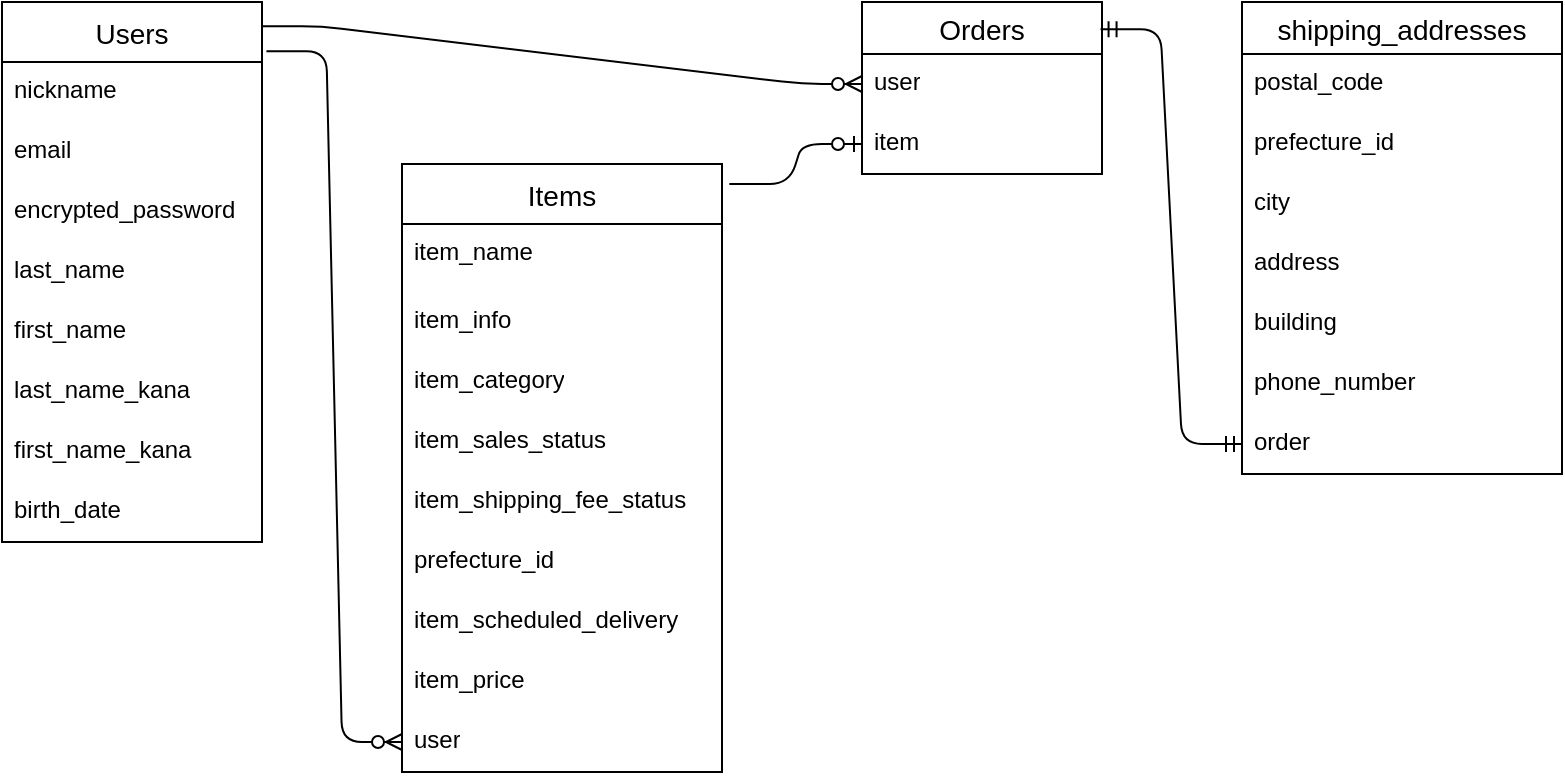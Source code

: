<mxfile>
    <diagram id="4Rv92qmcC3pDPAS-eX-5" name="ページ1">
        <mxGraphModel dx="957" dy="533" grid="1" gridSize="10" guides="1" tooltips="1" connect="1" arrows="1" fold="1" page="1" pageScale="1" pageWidth="827" pageHeight="1169" background="none" math="0" shadow="0">
            <root>
                <mxCell id="0"/>
                <mxCell id="1" parent="0"/>
                <mxCell id="8" value="shipping_addresses" style="swimlane;fontStyle=0;childLayout=stackLayout;horizontal=1;startSize=26;horizontalStack=0;resizeParent=1;resizeParentMax=0;resizeLast=0;collapsible=1;marginBottom=0;align=center;fontSize=14;" parent="1" vertex="1">
                    <mxGeometry x="640" y="40" width="160" height="236" as="geometry"/>
                </mxCell>
                <mxCell id="9" value="postal_code" style="text;strokeColor=none;fillColor=none;spacingLeft=4;spacingRight=4;overflow=hidden;rotatable=0;points=[[0,0.5],[1,0.5]];portConstraint=eastwest;fontSize=12;whiteSpace=wrap;html=1;" parent="8" vertex="1">
                    <mxGeometry y="26" width="160" height="30" as="geometry"/>
                </mxCell>
                <mxCell id="50" value="prefecture_id" style="text;strokeColor=none;fillColor=none;spacingLeft=4;spacingRight=4;overflow=hidden;rotatable=0;points=[[0,0.5],[1,0.5]];portConstraint=eastwest;fontSize=12;whiteSpace=wrap;html=1;" parent="8" vertex="1">
                    <mxGeometry y="56" width="160" height="30" as="geometry"/>
                </mxCell>
                <mxCell id="48" value="city" style="text;strokeColor=none;fillColor=none;spacingLeft=4;spacingRight=4;overflow=hidden;rotatable=0;points=[[0,0.5],[1,0.5]];portConstraint=eastwest;fontSize=12;whiteSpace=wrap;html=1;" parent="8" vertex="1">
                    <mxGeometry y="86" width="160" height="30" as="geometry"/>
                </mxCell>
                <mxCell id="49" value="address" style="text;strokeColor=none;fillColor=none;spacingLeft=4;spacingRight=4;overflow=hidden;rotatable=0;points=[[0,0.5],[1,0.5]];portConstraint=eastwest;fontSize=12;whiteSpace=wrap;html=1;" parent="8" vertex="1">
                    <mxGeometry y="116" width="160" height="30" as="geometry"/>
                </mxCell>
                <mxCell id="10" value="building" style="text;strokeColor=none;fillColor=none;spacingLeft=4;spacingRight=4;overflow=hidden;rotatable=0;points=[[0,0.5],[1,0.5]];portConstraint=eastwest;fontSize=12;whiteSpace=wrap;html=1;" parent="8" vertex="1">
                    <mxGeometry y="146" width="160" height="30" as="geometry"/>
                </mxCell>
                <mxCell id="11" value="phone_number" style="text;strokeColor=none;fillColor=none;spacingLeft=4;spacingRight=4;overflow=hidden;rotatable=0;points=[[0,0.5],[1,0.5]];portConstraint=eastwest;fontSize=12;whiteSpace=wrap;html=1;" parent="8" vertex="1">
                    <mxGeometry y="176" width="160" height="30" as="geometry"/>
                </mxCell>
                <mxCell id="61" value="order" style="text;strokeColor=none;fillColor=none;spacingLeft=4;spacingRight=4;overflow=hidden;rotatable=0;points=[[0,0.5],[1,0.5]];portConstraint=eastwest;fontSize=12;whiteSpace=wrap;html=1;" parent="8" vertex="1">
                    <mxGeometry y="206" width="160" height="30" as="geometry"/>
                </mxCell>
                <mxCell id="12" value="Items" style="swimlane;fontStyle=0;childLayout=stackLayout;horizontal=1;startSize=30;horizontalStack=0;resizeParent=1;resizeParentMax=0;resizeLast=0;collapsible=1;marginBottom=0;align=center;fontSize=14;" parent="1" vertex="1">
                    <mxGeometry x="220" y="121" width="160" height="304" as="geometry"/>
                </mxCell>
                <mxCell id="13" value="item_name" style="text;strokeColor=none;fillColor=none;spacingLeft=4;spacingRight=4;overflow=hidden;rotatable=0;points=[[0,0.5],[1,0.5]];portConstraint=eastwest;fontSize=12;whiteSpace=wrap;html=1;" parent="12" vertex="1">
                    <mxGeometry y="30" width="160" height="34" as="geometry"/>
                </mxCell>
                <mxCell id="28" value="item_info" style="text;strokeColor=none;fillColor=none;spacingLeft=4;spacingRight=4;overflow=hidden;rotatable=0;points=[[0,0.5],[1,0.5]];portConstraint=eastwest;fontSize=12;whiteSpace=wrap;html=1;" parent="12" vertex="1">
                    <mxGeometry y="64" width="160" height="30" as="geometry"/>
                </mxCell>
                <mxCell id="14" value="item_category" style="text;strokeColor=none;fillColor=none;spacingLeft=4;spacingRight=4;overflow=hidden;rotatable=0;points=[[0,0.5],[1,0.5]];portConstraint=eastwest;fontSize=12;whiteSpace=wrap;html=1;" parent="12" vertex="1">
                    <mxGeometry y="94" width="160" height="30" as="geometry"/>
                </mxCell>
                <mxCell id="33" value="item_sales_status" style="text;strokeColor=none;fillColor=none;spacingLeft=4;spacingRight=4;overflow=hidden;rotatable=0;points=[[0,0.5],[1,0.5]];portConstraint=eastwest;fontSize=12;whiteSpace=wrap;html=1;" parent="12" vertex="1">
                    <mxGeometry y="124" width="160" height="30" as="geometry"/>
                </mxCell>
                <mxCell id="30" value="item_shipping_fee_status" style="text;strokeColor=none;fillColor=none;spacingLeft=4;spacingRight=4;overflow=hidden;rotatable=0;points=[[0,0.5],[1,0.5]];portConstraint=eastwest;fontSize=12;whiteSpace=wrap;html=1;" parent="12" vertex="1">
                    <mxGeometry y="154" width="160" height="30" as="geometry"/>
                </mxCell>
                <mxCell id="29" value="prefecture_id" style="text;strokeColor=none;fillColor=none;spacingLeft=4;spacingRight=4;overflow=hidden;rotatable=0;points=[[0,0.5],[1,0.5]];portConstraint=eastwest;fontSize=12;whiteSpace=wrap;html=1;" parent="12" vertex="1">
                    <mxGeometry y="184" width="160" height="30" as="geometry"/>
                </mxCell>
                <mxCell id="31" value="item_scheduled_delivery" style="text;strokeColor=none;fillColor=none;spacingLeft=4;spacingRight=4;overflow=hidden;rotatable=0;points=[[0,0.5],[1,0.5]];portConstraint=eastwest;fontSize=12;whiteSpace=wrap;html=1;" parent="12" vertex="1">
                    <mxGeometry y="214" width="160" height="30" as="geometry"/>
                </mxCell>
                <mxCell id="32" value="item_price" style="text;strokeColor=none;fillColor=none;spacingLeft=4;spacingRight=4;overflow=hidden;rotatable=0;points=[[0,0.5],[1,0.5]];portConstraint=eastwest;fontSize=12;whiteSpace=wrap;html=1;" parent="12" vertex="1">
                    <mxGeometry y="244" width="160" height="30" as="geometry"/>
                </mxCell>
                <mxCell id="59" value="user" style="text;strokeColor=none;fillColor=none;spacingLeft=4;spacingRight=4;overflow=hidden;rotatable=0;points=[[0,0.5],[1,0.5]];portConstraint=eastwest;fontSize=12;whiteSpace=wrap;html=1;" parent="12" vertex="1">
                    <mxGeometry y="274" width="160" height="30" as="geometry"/>
                </mxCell>
                <object label="Users" id="16">
                    <mxCell style="swimlane;fontStyle=0;childLayout=stackLayout;horizontal=1;startSize=30;horizontalStack=0;resizeParent=1;resizeParentMax=0;resizeLast=0;collapsible=1;marginBottom=0;align=center;fontSize=14;" parent="1" vertex="1">
                        <mxGeometry x="20" y="40" width="130" height="270" as="geometry">
                            <mxRectangle x="50" y="80" width="80" height="30" as="alternateBounds"/>
                        </mxGeometry>
                    </mxCell>
                </object>
                <mxCell id="17" value="nickname" style="text;strokeColor=none;fillColor=none;spacingLeft=4;spacingRight=4;overflow=hidden;rotatable=0;points=[[0,0.5],[1,0.5]];portConstraint=eastwest;fontSize=12;whiteSpace=wrap;html=1;" parent="16" vertex="1">
                    <mxGeometry y="30" width="130" height="30" as="geometry"/>
                </mxCell>
                <mxCell id="18" value="email" style="text;strokeColor=none;fillColor=none;spacingLeft=4;spacingRight=4;overflow=hidden;rotatable=0;points=[[0,0.5],[1,0.5]];portConstraint=eastwest;fontSize=12;whiteSpace=wrap;html=1;" parent="16" vertex="1">
                    <mxGeometry y="60" width="130" height="30" as="geometry"/>
                </mxCell>
                <mxCell id="19" value="encrypted_password" style="text;strokeColor=none;fillColor=none;spacingLeft=4;spacingRight=4;overflow=hidden;rotatable=0;points=[[0,0.5],[1,0.5]];portConstraint=eastwest;fontSize=12;whiteSpace=wrap;html=1;" parent="16" vertex="1">
                    <mxGeometry y="90" width="130" height="30" as="geometry"/>
                </mxCell>
                <mxCell id="21" value="last_name" style="text;strokeColor=none;fillColor=none;spacingLeft=4;spacingRight=4;overflow=hidden;rotatable=0;points=[[0,0.5],[1,0.5]];portConstraint=eastwest;fontSize=12;whiteSpace=wrap;html=1;" parent="16" vertex="1">
                    <mxGeometry y="120" width="130" height="30" as="geometry"/>
                </mxCell>
                <mxCell id="23" value="first_name" style="text;strokeColor=none;fillColor=none;spacingLeft=4;spacingRight=4;overflow=hidden;rotatable=0;points=[[0,0.5],[1,0.5]];portConstraint=eastwest;fontSize=12;whiteSpace=wrap;html=1;" parent="16" vertex="1">
                    <mxGeometry y="150" width="130" height="30" as="geometry"/>
                </mxCell>
                <mxCell id="22" value="last_name_kana" style="text;strokeColor=none;fillColor=none;spacingLeft=4;spacingRight=4;overflow=hidden;rotatable=0;points=[[0,0.5],[1,0.5]];portConstraint=eastwest;fontSize=12;whiteSpace=wrap;html=1;" parent="16" vertex="1">
                    <mxGeometry y="180" width="130" height="30" as="geometry"/>
                </mxCell>
                <mxCell id="24" value="first_name_kana" style="text;strokeColor=none;fillColor=none;spacingLeft=4;spacingRight=4;overflow=hidden;rotatable=0;points=[[0,0.5],[1,0.5]];portConstraint=eastwest;fontSize=12;whiteSpace=wrap;html=1;" parent="16" vertex="1">
                    <mxGeometry y="210" width="130" height="30" as="geometry"/>
                </mxCell>
                <mxCell id="25" value="birth_date" style="text;strokeColor=none;fillColor=none;spacingLeft=4;spacingRight=4;overflow=hidden;rotatable=0;points=[[0,0.5],[1,0.5]];portConstraint=eastwest;fontSize=12;whiteSpace=wrap;html=1;" parent="16" vertex="1">
                    <mxGeometry y="240" width="130" height="30" as="geometry"/>
                </mxCell>
                <mxCell id="44" value="" style="edgeStyle=entityRelationEdgeStyle;fontSize=12;html=1;endArrow=ERzeroToMany;endFill=1;entryX=0;entryY=0.5;entryDx=0;entryDy=0;exitX=1.017;exitY=0.091;exitDx=0;exitDy=0;exitPerimeter=0;jumpSize=6;" parent="1" source="16" target="59" edge="1">
                    <mxGeometry width="100" height="100" relative="1" as="geometry">
                        <mxPoint x="170" y="160" as="sourcePoint"/>
                        <mxPoint x="510" y="102" as="targetPoint"/>
                    </mxGeometry>
                </mxCell>
                <mxCell id="45" value="" style="edgeStyle=entityRelationEdgeStyle;fontSize=12;html=1;endArrow=ERzeroToMany;endFill=1;entryX=0;entryY=0.5;entryDx=0;entryDy=0;exitX=0.999;exitY=0.045;exitDx=0;exitDy=0;exitPerimeter=0;" parent="1" source="16" target="52" edge="1">
                    <mxGeometry width="100" height="100" relative="1" as="geometry">
                        <mxPoint x="170" y="142" as="sourcePoint"/>
                        <mxPoint x="500" y="140" as="targetPoint"/>
                    </mxGeometry>
                </mxCell>
                <mxCell id="47" value="" style="edgeStyle=entityRelationEdgeStyle;fontSize=12;html=1;endArrow=ERzeroToOne;endFill=1;entryX=0;entryY=0.5;entryDx=0;entryDy=0;exitX=1.023;exitY=0.033;exitDx=0;exitDy=0;exitPerimeter=0;" parent="1" source="12" target="53" edge="1">
                    <mxGeometry width="100" height="100" relative="1" as="geometry">
                        <mxPoint x="665.84" y="290" as="sourcePoint"/>
                        <mxPoint x="580.0" y="498.77" as="targetPoint"/>
                        <Array as="points">
                            <mxPoint x="595.84" y="485"/>
                            <mxPoint x="680" y="290"/>
                        </Array>
                    </mxGeometry>
                </mxCell>
                <mxCell id="51" value="Orders" style="swimlane;fontStyle=0;childLayout=stackLayout;horizontal=1;startSize=26;horizontalStack=0;resizeParent=1;resizeParentMax=0;resizeLast=0;collapsible=1;marginBottom=0;align=center;fontSize=14;" parent="1" vertex="1">
                    <mxGeometry x="450" y="40" width="120" height="86" as="geometry"/>
                </mxCell>
                <mxCell id="52" value="user" style="text;strokeColor=none;fillColor=none;spacingLeft=4;spacingRight=4;overflow=hidden;rotatable=0;points=[[0,0.5],[1,0.5]];portConstraint=eastwest;fontSize=12;whiteSpace=wrap;html=1;" parent="51" vertex="1">
                    <mxGeometry y="26" width="120" height="30" as="geometry"/>
                </mxCell>
                <mxCell id="53" value="item" style="text;strokeColor=none;fillColor=none;spacingLeft=4;spacingRight=4;overflow=hidden;rotatable=0;points=[[0,0.5],[1,0.5]];portConstraint=eastwest;fontSize=12;whiteSpace=wrap;html=1;" parent="51" vertex="1">
                    <mxGeometry y="56" width="120" height="30" as="geometry"/>
                </mxCell>
                <mxCell id="60" value="" style="edgeStyle=entityRelationEdgeStyle;fontSize=12;html=1;endArrow=ERmandOne;startArrow=ERmandOne;entryX=0.994;entryY=0.159;entryDx=0;entryDy=0;entryPerimeter=0;exitX=0;exitY=0.5;exitDx=0;exitDy=0;" parent="1" source="61" target="51" edge="1">
                    <mxGeometry width="100" height="100" relative="1" as="geometry">
                        <mxPoint x="707" y="250" as="sourcePoint"/>
                        <mxPoint x="530" y="220" as="targetPoint"/>
                        <Array as="points">
                            <mxPoint x="710" y="110"/>
                        </Array>
                    </mxGeometry>
                </mxCell>
            </root>
        </mxGraphModel>
    </diagram>
</mxfile>